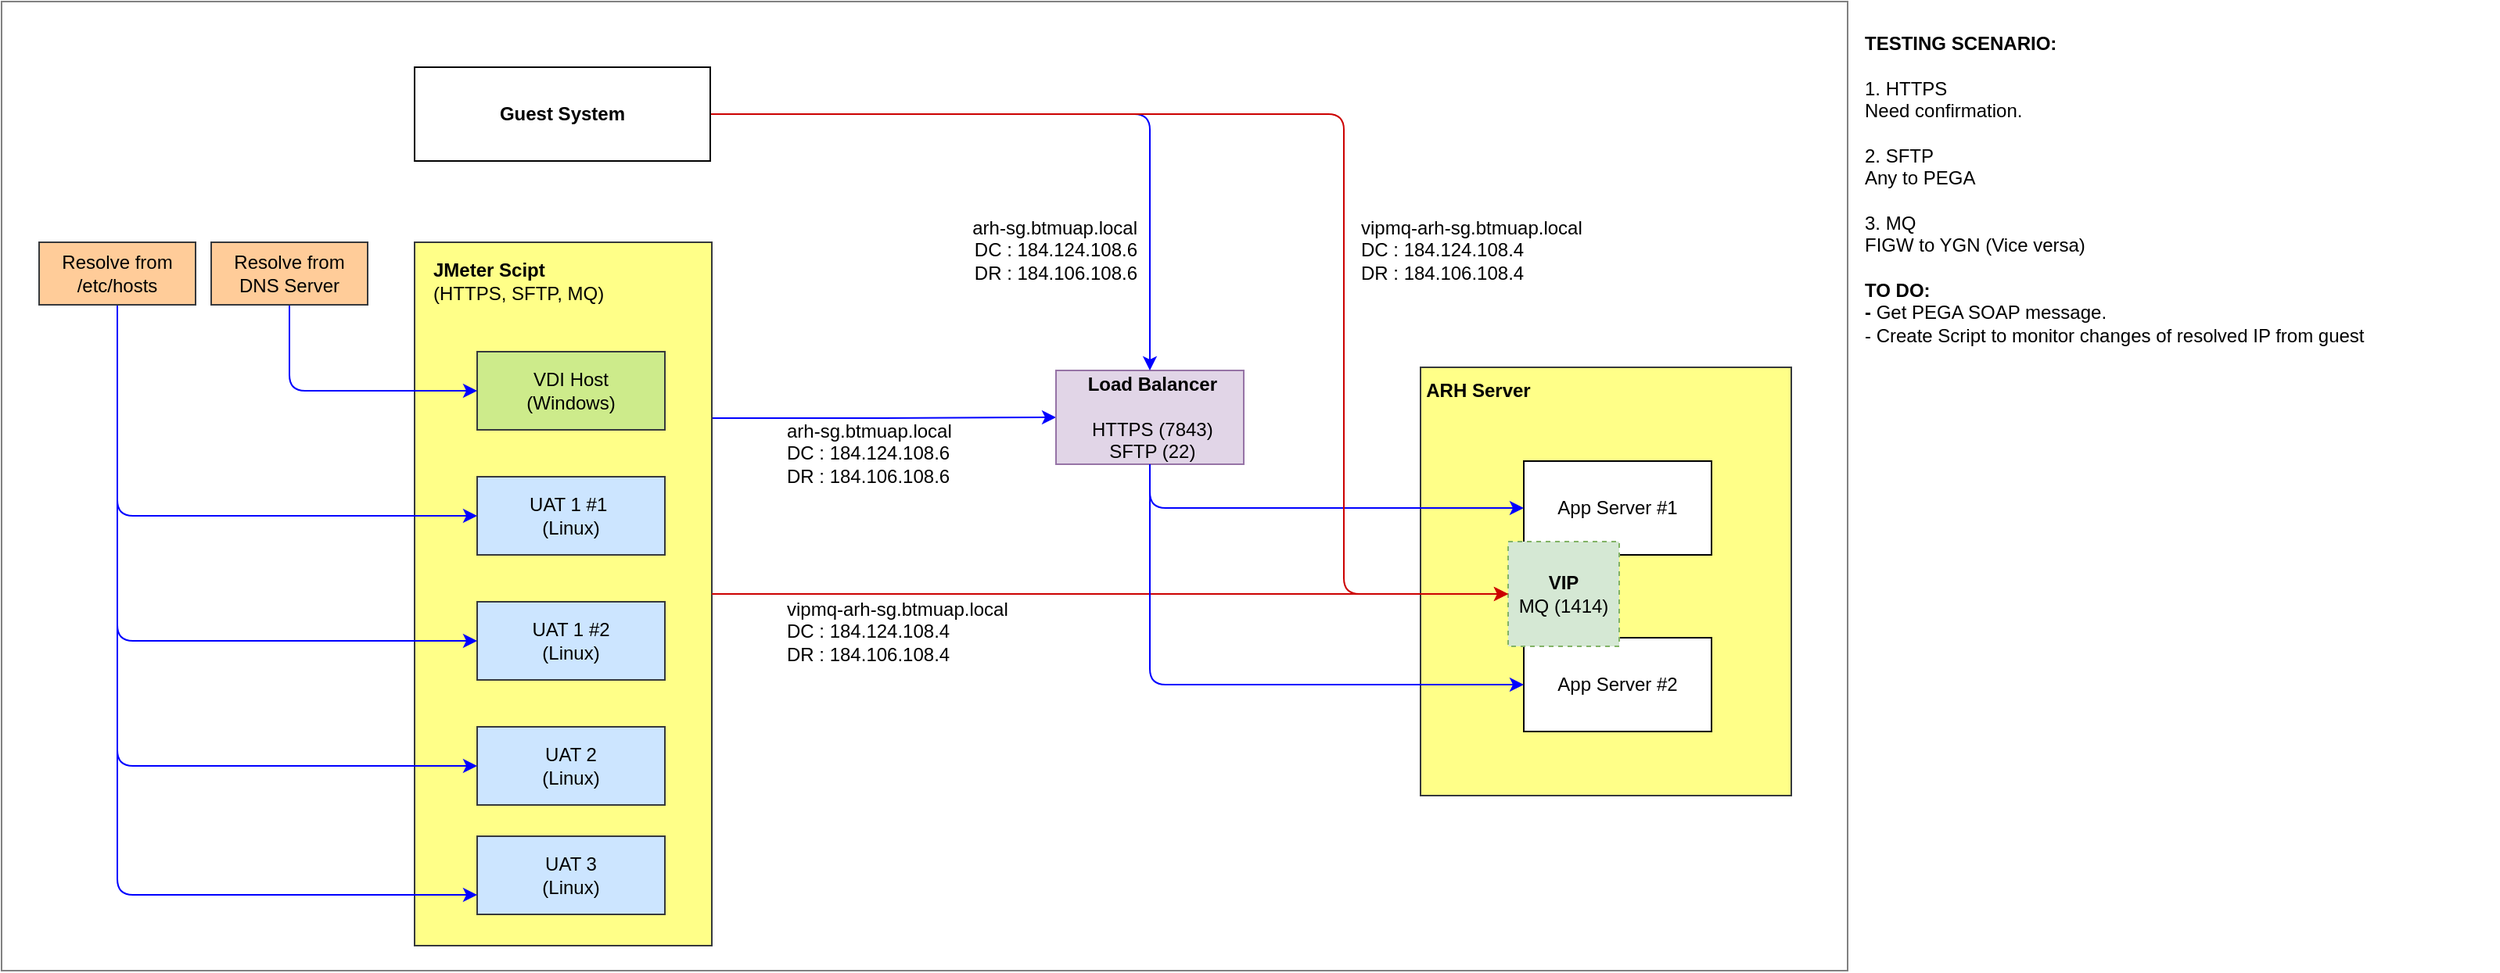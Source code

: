 <mxfile version="26.0.16">
  <diagram name="Page-1" id="khiKNV9_wSGJ7rBO3mhU">
    <mxGraphModel dx="1615" dy="1507" grid="0" gridSize="10" guides="1" tooltips="1" connect="1" arrows="1" fold="1" page="1" pageScale="1" pageWidth="850" pageHeight="1100" math="0" shadow="0">
      <root>
        <mxCell id="0" />
        <mxCell id="1" parent="0" />
        <mxCell id="OyTotf3cjlx3w-jjL12O-33" value="" style="rounded=0;whiteSpace=wrap;html=1;strokeColor=#808080;" vertex="1" parent="1">
          <mxGeometry x="-224" y="-144" width="1180" height="620" as="geometry" />
        </mxCell>
        <mxCell id="OyTotf3cjlx3w-jjL12O-16" style="edgeStyle=orthogonalEdgeStyle;rounded=0;orthogonalLoop=1;jettySize=auto;html=1;exitX=1;exitY=0.25;exitDx=0;exitDy=0;entryX=0;entryY=0.5;entryDx=0;entryDy=0;strokeColor=#0000FF;" edge="1" parent="1" source="OyTotf3cjlx3w-jjL12O-6" target="OyTotf3cjlx3w-jjL12O-15">
          <mxGeometry relative="1" as="geometry" />
        </mxCell>
        <mxCell id="OyTotf3cjlx3w-jjL12O-6" value="" style="rounded=0;whiteSpace=wrap;html=1;fillColor=#ffff88;strokeColor=#36393d;" vertex="1" parent="1">
          <mxGeometry x="40" y="10" width="190" height="450" as="geometry" />
        </mxCell>
        <mxCell id="OyTotf3cjlx3w-jjL12O-1" value="VDI Host&lt;div&gt;(Windows&lt;span style=&quot;background-color: transparent; color: light-dark(rgb(0, 0, 0), rgb(255, 255, 255));&quot;&gt;)&lt;/span&gt;&lt;/div&gt;" style="rounded=0;whiteSpace=wrap;html=1;fillColor=#cdeb8b;strokeColor=#36393d;" vertex="1" parent="1">
          <mxGeometry x="80" y="80" width="120" height="50" as="geometry" />
        </mxCell>
        <mxCell id="OyTotf3cjlx3w-jjL12O-2" value="UAT 1 #1&amp;nbsp;&lt;div&gt;(&lt;span style=&quot;background-color: transparent; color: light-dark(rgb(0, 0, 0), rgb(255, 255, 255));&quot;&gt;Linux)&lt;/span&gt;&lt;/div&gt;" style="rounded=0;whiteSpace=wrap;html=1;fillColor=#cce5ff;strokeColor=#36393d;" vertex="1" parent="1">
          <mxGeometry x="80" y="160" width="120" height="50" as="geometry" />
        </mxCell>
        <mxCell id="OyTotf3cjlx3w-jjL12O-3" value="UAT 1 #2&lt;div&gt;(Linux)&lt;/div&gt;" style="rounded=0;whiteSpace=wrap;html=1;fillColor=#cce5ff;strokeColor=#36393d;" vertex="1" parent="1">
          <mxGeometry x="80" y="240" width="120" height="50" as="geometry" />
        </mxCell>
        <mxCell id="OyTotf3cjlx3w-jjL12O-4" value="UAT 2&lt;div&gt;(Linux)&lt;/div&gt;" style="rounded=0;whiteSpace=wrap;html=1;fillColor=#cce5ff;strokeColor=#36393d;" vertex="1" parent="1">
          <mxGeometry x="80" y="320" width="120" height="50" as="geometry" />
        </mxCell>
        <mxCell id="OyTotf3cjlx3w-jjL12O-5" value="UAT 3&lt;div&gt;(Linux)&lt;/div&gt;" style="rounded=0;whiteSpace=wrap;html=1;fillColor=#cce5ff;strokeColor=#36393d;" vertex="1" parent="1">
          <mxGeometry x="80" y="390" width="120" height="50" as="geometry" />
        </mxCell>
        <mxCell id="OyTotf3cjlx3w-jjL12O-7" value="&lt;b&gt;JMeter Scipt&lt;/b&gt;&lt;div&gt;(HTTPS, SFTP, MQ)&lt;/div&gt;" style="text;html=1;align=left;verticalAlign=middle;whiteSpace=wrap;rounded=0;" vertex="1" parent="1">
          <mxGeometry x="50" y="20" width="140" height="30" as="geometry" />
        </mxCell>
        <mxCell id="OyTotf3cjlx3w-jjL12O-9" style="edgeStyle=orthogonalEdgeStyle;rounded=1;orthogonalLoop=1;jettySize=auto;html=1;entryX=0;entryY=0.5;entryDx=0;entryDy=0;exitX=0.5;exitY=1;exitDx=0;exitDy=0;strokeColor=#0000FF;curved=0;" edge="1" parent="1" source="OyTotf3cjlx3w-jjL12O-8" target="OyTotf3cjlx3w-jjL12O-1">
          <mxGeometry relative="1" as="geometry">
            <mxPoint x="-40" y="120" as="targetPoint" />
          </mxGeometry>
        </mxCell>
        <mxCell id="OyTotf3cjlx3w-jjL12O-8" value="&lt;div&gt;Resolve from&lt;/div&gt;DNS Server" style="rounded=0;whiteSpace=wrap;html=1;fillColor=#ffcc99;strokeColor=#36393d;" vertex="1" parent="1">
          <mxGeometry x="-90" y="10" width="100" height="40" as="geometry" />
        </mxCell>
        <mxCell id="OyTotf3cjlx3w-jjL12O-11" style="edgeStyle=orthogonalEdgeStyle;rounded=1;orthogonalLoop=1;jettySize=auto;html=1;exitX=0.5;exitY=1;exitDx=0;exitDy=0;entryX=0;entryY=0.75;entryDx=0;entryDy=0;strokeColor=#0000FF;curved=0;" edge="1" parent="1" source="OyTotf3cjlx3w-jjL12O-10" target="OyTotf3cjlx3w-jjL12O-5">
          <mxGeometry relative="1" as="geometry" />
        </mxCell>
        <mxCell id="OyTotf3cjlx3w-jjL12O-12" style="edgeStyle=orthogonalEdgeStyle;rounded=1;orthogonalLoop=1;jettySize=auto;html=1;exitX=0.5;exitY=1;exitDx=0;exitDy=0;entryX=0;entryY=0.5;entryDx=0;entryDy=0;strokeColor=#0000FF;curved=0;" edge="1" parent="1" source="OyTotf3cjlx3w-jjL12O-10" target="OyTotf3cjlx3w-jjL12O-2">
          <mxGeometry relative="1" as="geometry" />
        </mxCell>
        <mxCell id="OyTotf3cjlx3w-jjL12O-13" style="edgeStyle=orthogonalEdgeStyle;rounded=1;orthogonalLoop=1;jettySize=auto;html=1;exitX=0.5;exitY=1;exitDx=0;exitDy=0;entryX=0;entryY=0.5;entryDx=0;entryDy=0;strokeColor=#0000FF;curved=0;" edge="1" parent="1" source="OyTotf3cjlx3w-jjL12O-10" target="OyTotf3cjlx3w-jjL12O-3">
          <mxGeometry relative="1" as="geometry" />
        </mxCell>
        <mxCell id="OyTotf3cjlx3w-jjL12O-14" style="edgeStyle=orthogonalEdgeStyle;rounded=1;orthogonalLoop=1;jettySize=auto;html=1;exitX=0.5;exitY=1;exitDx=0;exitDy=0;entryX=0;entryY=0.5;entryDx=0;entryDy=0;strokeColor=#0000FF;curved=0;" edge="1" parent="1" source="OyTotf3cjlx3w-jjL12O-10" target="OyTotf3cjlx3w-jjL12O-4">
          <mxGeometry relative="1" as="geometry" />
        </mxCell>
        <mxCell id="OyTotf3cjlx3w-jjL12O-10" value="Resolve from /etc/hosts" style="rounded=0;whiteSpace=wrap;html=1;fillColor=#ffcc99;strokeColor=#36393d;" vertex="1" parent="1">
          <mxGeometry x="-200" y="10" width="100" height="40" as="geometry" />
        </mxCell>
        <mxCell id="OyTotf3cjlx3w-jjL12O-15" value="&lt;b&gt;&amp;nbsp;Load Balancer&lt;/b&gt;&lt;div&gt;&lt;b&gt;&lt;br&gt;&lt;/b&gt;&lt;div&gt;&lt;div&gt;&amp;nbsp;HTTPS (7843)&lt;/div&gt;&lt;div&gt;&amp;nbsp;SFTP (22&lt;span style=&quot;background-color: transparent; color: light-dark(rgb(0, 0, 0), rgb(255, 255, 255));&quot;&gt;)&lt;/span&gt;&lt;/div&gt;&lt;/div&gt;&lt;/div&gt;" style="rounded=0;whiteSpace=wrap;html=1;align=center;fillColor=#e1d5e7;strokeColor=#9673a6;" vertex="1" parent="1">
          <mxGeometry x="450" y="92" width="120" height="60" as="geometry" />
        </mxCell>
        <mxCell id="OyTotf3cjlx3w-jjL12O-17" value="arh-sg.btmuap.local&lt;br&gt;DC : 184.124.108.6&lt;br&gt;DR : 184.106.108.6" style="text;html=1;align=left;verticalAlign=middle;whiteSpace=wrap;rounded=0;" vertex="1" parent="1">
          <mxGeometry x="275.5" y="130" width="142" height="30" as="geometry" />
        </mxCell>
        <mxCell id="OyTotf3cjlx3w-jjL12O-20" value="" style="rounded=0;whiteSpace=wrap;html=1;fillColor=#ffff88;strokeColor=#36393d;" vertex="1" parent="1">
          <mxGeometry x="683" y="90" width="237" height="274" as="geometry" />
        </mxCell>
        <mxCell id="OyTotf3cjlx3w-jjL12O-23" value="App Server #1" style="rounded=0;whiteSpace=wrap;html=1;" vertex="1" parent="1">
          <mxGeometry x="749" y="150" width="120" height="60" as="geometry" />
        </mxCell>
        <mxCell id="OyTotf3cjlx3w-jjL12O-24" value="App Server #2" style="rounded=0;whiteSpace=wrap;html=1;" vertex="1" parent="1">
          <mxGeometry x="749" y="263" width="120" height="60" as="geometry" />
        </mxCell>
        <mxCell id="OyTotf3cjlx3w-jjL12O-25" value="&lt;b&gt;VIP&lt;/b&gt;&lt;div&gt;MQ (1414)&lt;/div&gt;" style="rounded=0;whiteSpace=wrap;html=1;dashed=1;fillColor=#d5e8d4;strokeColor=#82b366;" vertex="1" parent="1">
          <mxGeometry x="739" y="201.5" width="71" height="67" as="geometry" />
        </mxCell>
        <mxCell id="OyTotf3cjlx3w-jjL12O-26" style="edgeStyle=orthogonalEdgeStyle;rounded=0;orthogonalLoop=1;jettySize=auto;html=1;exitX=1;exitY=0.5;exitDx=0;exitDy=0;entryX=0;entryY=0.5;entryDx=0;entryDy=0;strokeColor=#CC0000;" edge="1" parent="1" source="OyTotf3cjlx3w-jjL12O-6" target="OyTotf3cjlx3w-jjL12O-25">
          <mxGeometry relative="1" as="geometry" />
        </mxCell>
        <mxCell id="OyTotf3cjlx3w-jjL12O-27" style="edgeStyle=orthogonalEdgeStyle;rounded=1;orthogonalLoop=1;jettySize=auto;html=1;entryX=0;entryY=0.5;entryDx=0;entryDy=0;exitX=0.5;exitY=1;exitDx=0;exitDy=0;strokeColor=#0000FF;curved=0;" edge="1" parent="1" source="OyTotf3cjlx3w-jjL12O-15" target="OyTotf3cjlx3w-jjL12O-23">
          <mxGeometry relative="1" as="geometry" />
        </mxCell>
        <mxCell id="OyTotf3cjlx3w-jjL12O-28" style="edgeStyle=orthogonalEdgeStyle;rounded=1;orthogonalLoop=1;jettySize=auto;html=1;exitX=0.5;exitY=1;exitDx=0;exitDy=0;entryX=0;entryY=0.5;entryDx=0;entryDy=0;strokeColor=#0000FF;curved=0;" edge="1" parent="1" source="OyTotf3cjlx3w-jjL12O-15" target="OyTotf3cjlx3w-jjL12O-24">
          <mxGeometry relative="1" as="geometry" />
        </mxCell>
        <mxCell id="OyTotf3cjlx3w-jjL12O-29" value="vipmq-arh-sg.btmuap.local&lt;br&gt;DC : 184.124.108.4&lt;br&gt;DR : 184.106.108.4" style="text;html=1;align=left;verticalAlign=middle;whiteSpace=wrap;rounded=0;" vertex="1" parent="1">
          <mxGeometry x="275.5" y="244" width="155" height="30" as="geometry" />
        </mxCell>
        <mxCell id="OyTotf3cjlx3w-jjL12O-34" value="&lt;b&gt;ARH Server&lt;/b&gt;" style="text;html=1;align=center;verticalAlign=middle;whiteSpace=wrap;rounded=0;" vertex="1" parent="1">
          <mxGeometry x="680" y="90" width="80" height="30" as="geometry" />
        </mxCell>
        <mxCell id="OyTotf3cjlx3w-jjL12O-36" value="&lt;b&gt;TESTING SCENARIO:&lt;/b&gt;&lt;div&gt;&lt;br&gt;&lt;/div&gt;&lt;div&gt;1. HTTPS&lt;/div&gt;&lt;div&gt;Need confirmation.&lt;/div&gt;&lt;div&gt;&lt;br&gt;&lt;/div&gt;&lt;div&gt;2. SFTP&lt;/div&gt;&lt;div&gt;Any to PEGA&lt;/div&gt;&lt;div&gt;&lt;br&gt;&lt;/div&gt;&lt;div&gt;3. MQ&lt;br&gt;&lt;div&gt;FIGW to YGN (Vice versa)&lt;/div&gt;&lt;div&gt;&lt;b&gt;&lt;br&gt;&lt;/b&gt;&lt;/div&gt;&lt;div&gt;&lt;b&gt;TO DO:&lt;/b&gt;&lt;/div&gt;&lt;/div&gt;&lt;div&gt;&lt;b&gt;- &lt;/b&gt;Get PEGA SOAP message.&lt;/div&gt;&lt;div&gt;- Create Script to monitor changes of resolved IP from guest&lt;/div&gt;" style="text;html=1;align=left;verticalAlign=middle;whiteSpace=wrap;rounded=0;" vertex="1" parent="1">
          <mxGeometry x="965" y="-144" width="407" height="240" as="geometry" />
        </mxCell>
        <mxCell id="OyTotf3cjlx3w-jjL12O-39" style="edgeStyle=orthogonalEdgeStyle;rounded=1;orthogonalLoop=1;jettySize=auto;html=1;exitX=1;exitY=0.5;exitDx=0;exitDy=0;entryX=0.5;entryY=0;entryDx=0;entryDy=0;strokeColor=#0000FF;curved=0;" edge="1" parent="1" source="OyTotf3cjlx3w-jjL12O-37" target="OyTotf3cjlx3w-jjL12O-15">
          <mxGeometry relative="1" as="geometry" />
        </mxCell>
        <mxCell id="OyTotf3cjlx3w-jjL12O-40" style="edgeStyle=orthogonalEdgeStyle;rounded=1;orthogonalLoop=1;jettySize=auto;html=1;exitX=1;exitY=0.5;exitDx=0;exitDy=0;strokeColor=#CC0000;curved=0;" edge="1" parent="1" source="OyTotf3cjlx3w-jjL12O-37" target="OyTotf3cjlx3w-jjL12O-25">
          <mxGeometry relative="1" as="geometry">
            <Array as="points">
              <mxPoint x="634" y="-72" />
              <mxPoint x="634" y="235" />
            </Array>
          </mxGeometry>
        </mxCell>
        <mxCell id="OyTotf3cjlx3w-jjL12O-37" value="&lt;b&gt;Guest System&lt;/b&gt;" style="rounded=0;whiteSpace=wrap;html=1;" vertex="1" parent="1">
          <mxGeometry x="40" y="-102" width="189" height="60" as="geometry" />
        </mxCell>
        <mxCell id="OyTotf3cjlx3w-jjL12O-42" value="arh-sg.btmuap.local&lt;br&gt;DC : 184.124.108.6&lt;br&gt;DR : 184.106.108.6" style="text;html=1;align=right;verticalAlign=middle;whiteSpace=wrap;rounded=0;" vertex="1" parent="1">
          <mxGeometry x="362" width="142" height="30" as="geometry" />
        </mxCell>
        <mxCell id="OyTotf3cjlx3w-jjL12O-43" value="vipmq-arh-sg.btmuap.local&lt;br&gt;DC : 184.124.108.4&lt;br&gt;DR : 184.106.108.4" style="text;html=1;align=left;verticalAlign=middle;whiteSpace=wrap;rounded=0;" vertex="1" parent="1">
          <mxGeometry x="642.5" width="155" height="30" as="geometry" />
        </mxCell>
      </root>
    </mxGraphModel>
  </diagram>
</mxfile>
